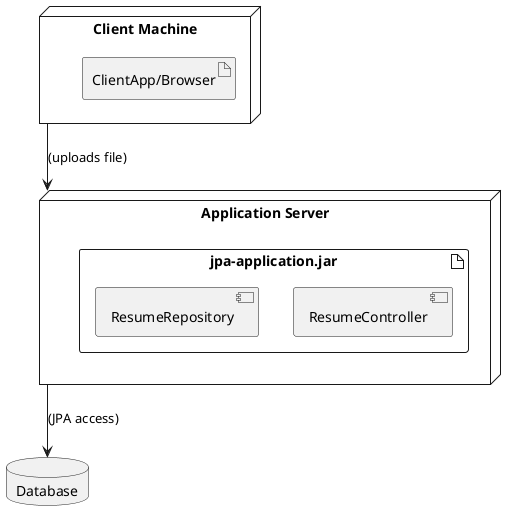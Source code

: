 @startuml
node "Application Server" {
  artifact "jpa-application.jar" {
    component ResumeController
    component ResumeRepository
  }
}
database "Database" {
  ' Represents the underlying database accessed by JPA
}
"Application Server" --> "Database" : (JPA access)

' Optional: Client with file system for upload
node "Client Machine" {
  artifact "ClientApp/Browser"
}
"Client Machine" --> "Application Server" : (uploads file)
@enduml
